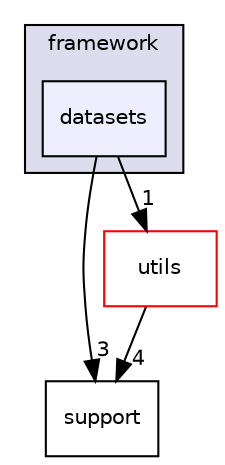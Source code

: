 digraph "tests/framework/datasets" {
  compound=true
  node [ fontsize="10", fontname="Helvetica"];
  edge [ labelfontsize="10", labelfontname="Helvetica"];
  subgraph clusterdir_9e71e2da941d3cafc4d98a9f6ae3de4f {
    graph [ bgcolor="#ddddee", pencolor="black", label="framework" fontname="Helvetica", fontsize="10", URL="dir_9e71e2da941d3cafc4d98a9f6ae3de4f.xhtml"]
  dir_0dd7887818bb8d90732685575a13f58a [shape=box, label="datasets", style="filled", fillcolor="#eeeeff", pencolor="black", URL="dir_0dd7887818bb8d90732685575a13f58a.xhtml"];
  }
  dir_5815af820a9cc9481f1d0990a0d60286 [shape=box label="support" URL="dir_5815af820a9cc9481f1d0990a0d60286.xhtml"];
  dir_cbdb8362360e11eafe2fa3bc74cf0ffd [shape=box label="utils" fillcolor="white" style="filled" color="red" URL="dir_cbdb8362360e11eafe2fa3bc74cf0ffd.xhtml"];
  dir_cbdb8362360e11eafe2fa3bc74cf0ffd->dir_5815af820a9cc9481f1d0990a0d60286 [headlabel="4", labeldistance=1.5 headhref="dir_000041_000031.xhtml"];
  dir_0dd7887818bb8d90732685575a13f58a->dir_5815af820a9cc9481f1d0990a0d60286 [headlabel="3", labeldistance=1.5 headhref="dir_000556_000031.xhtml"];
  dir_0dd7887818bb8d90732685575a13f58a->dir_cbdb8362360e11eafe2fa3bc74cf0ffd [headlabel="1", labeldistance=1.5 headhref="dir_000556_000041.xhtml"];
}
